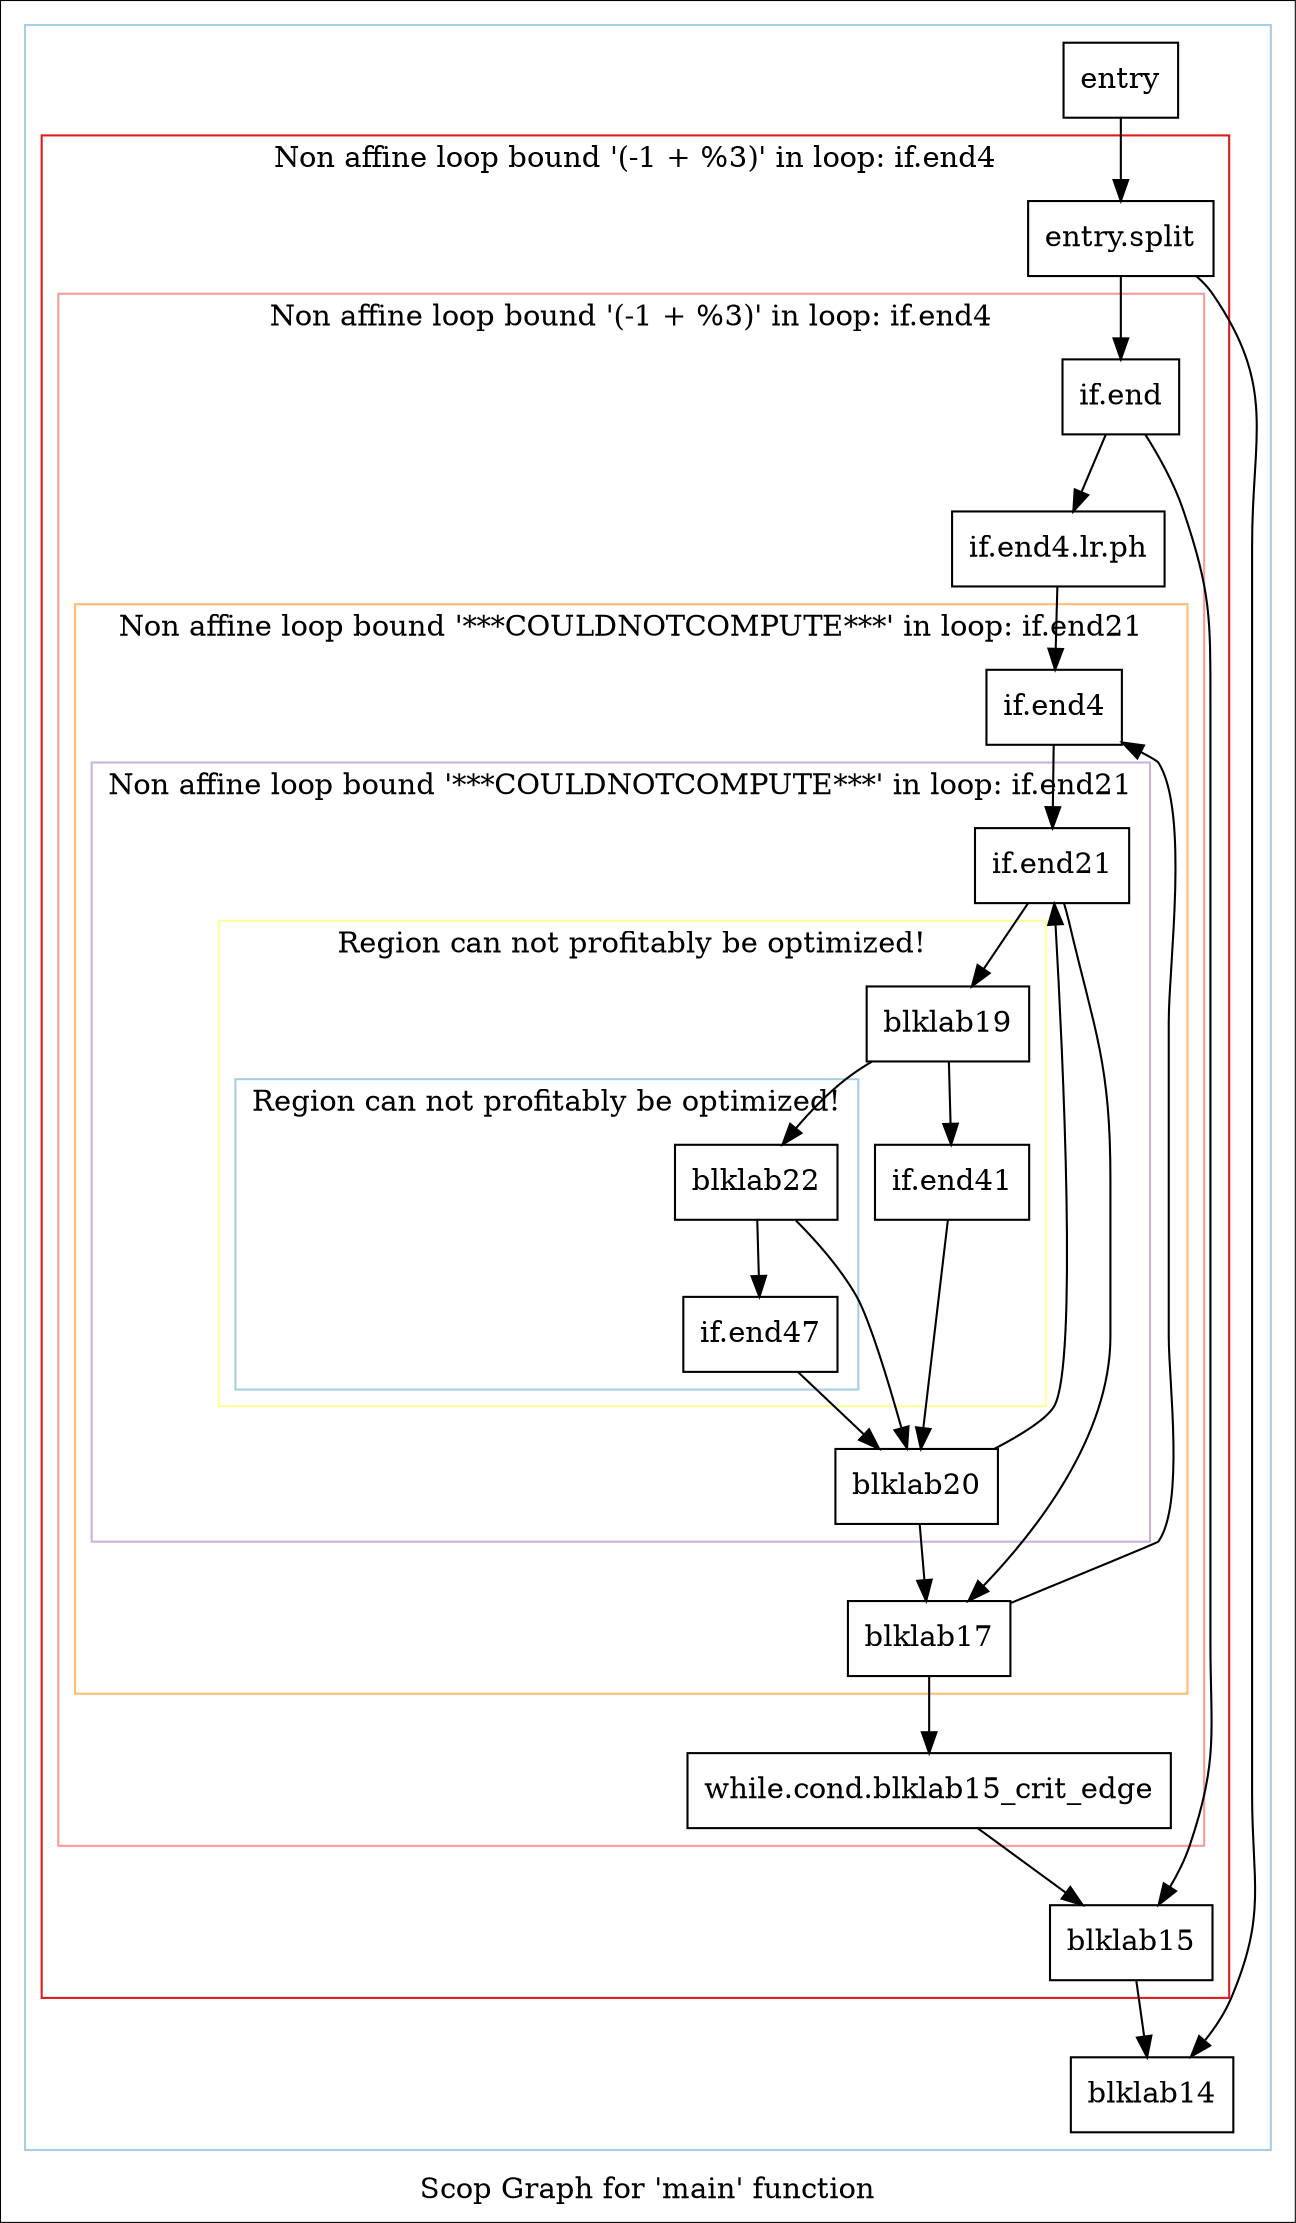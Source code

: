 digraph "Scop Graph for 'main' function" {
	label="Scop Graph for 'main' function";

	Node0xcbeb720 [shape=record,label="{entry}"];
	Node0xcbeb720 -> Node0xcbeb7a0;
	Node0xcbeb7a0 [shape=record,label="{entry.split}"];
	Node0xcbeb7a0 -> Node0xca4cdb0;
	Node0xcbeb7a0 -> Node0xca4cdd0;
	Node0xca4cdb0 [shape=record,label="{blklab14}"];
	Node0xca4cdd0 [shape=record,label="{if.end}"];
	Node0xca4cdd0 -> Node0xcbf7f10;
	Node0xca4cdd0 -> Node0xcbf7f70;
	Node0xcbf7f10 [shape=record,label="{if.end4.lr.ph}"];
	Node0xcbf7f10 -> Node0xcbf7fd0;
	Node0xcbf7fd0 [shape=record,label="{if.end4}"];
	Node0xcbf7fd0 -> Node0xcc17b00;
	Node0xcc17b00 [shape=record,label="{if.end21}"];
	Node0xcc17b00 -> Node0xcbf7ea0;
	Node0xcc17b00 -> Node0xcc17b20;
	Node0xcbf7ea0 [shape=record,label="{blklab19}"];
	Node0xcbf7ea0 -> Node0xcc1c520;
	Node0xcbf7ea0 -> Node0xcc1c580;
	Node0xcc1c520 [shape=record,label="{blklab22}"];
	Node0xcc1c520 -> Node0xcbeb770;
	Node0xcc1c520 -> Node0xca4cd90;
	Node0xcbeb770 [shape=record,label="{blklab20}"];
	Node0xcbeb770 -> Node0xcc17b20;
	Node0xcbeb770 -> Node0xcc17b00[constraint=false];
	Node0xcc17b20 [shape=record,label="{blklab17}"];
	Node0xcc17b20 -> Node0xcbf7fd0[constraint=false];
	Node0xcc17b20 -> Node0xcc1c660;
	Node0xcc1c660 [shape=record,label="{while.cond.blklab15_crit_edge}"];
	Node0xcc1c660 -> Node0xcbf7f70;
	Node0xcbf7f70 [shape=record,label="{blklab15}"];
	Node0xcbf7f70 -> Node0xca4cdb0;
	Node0xca4cd90 [shape=record,label="{if.end47}"];
	Node0xca4cd90 -> Node0xcbeb770;
	Node0xcc1c580 [shape=record,label="{if.end41}"];
	Node0xcc1c580 -> Node0xcbeb770;
	colorscheme = "paired12"
        subgraph cluster_0xcbe7830 {
          label = "";
          style = solid;
          color = 1
          subgraph cluster_0xcbe4500 {
            label = "Non affine loop bound '(-1 + %3)' in loop: if.end4";
            style = solid;
            color = 6
            subgraph cluster_0xcc0f2b0 {
              label = "Non affine loop bound '(-1 + %3)' in loop: if.end4";
              style = solid;
              color = 5
              subgraph cluster_0xcc0f230 {
                label = "Non affine loop bound '***COULDNOTCOMPUTE***' in loop: if.end21";
                style = solid;
                color = 7
                subgraph cluster_0xcc0f1b0 {
                  label = "Non affine loop bound '***COULDNOTCOMPUTE***' in loop: if.end21";
                  style = solid;
                  color = 9
                  subgraph cluster_0xcbfc8c0 {
                    label = "Region can not profitably be optimized!";
                    style = solid;
                    color = 11
                    subgraph cluster_0xcbe5240 {
                      label = "Region can not profitably be optimized!";
                      style = solid;
                      color = 1
                      Node0xcc1c520;
                      Node0xca4cd90;
                    }
                    Node0xcbf7ea0;
                    Node0xcc1c580;
                  }
                  Node0xcc17b00;
                  Node0xcbeb770;
                }
                Node0xcbf7fd0;
                Node0xcc17b20;
              }
              Node0xca4cdd0;
              Node0xcbf7f10;
              Node0xcc1c660;
            }
            Node0xcbeb7a0;
            Node0xcbf7f70;
          }
          Node0xcbeb720;
          Node0xca4cdb0;
        }
}
